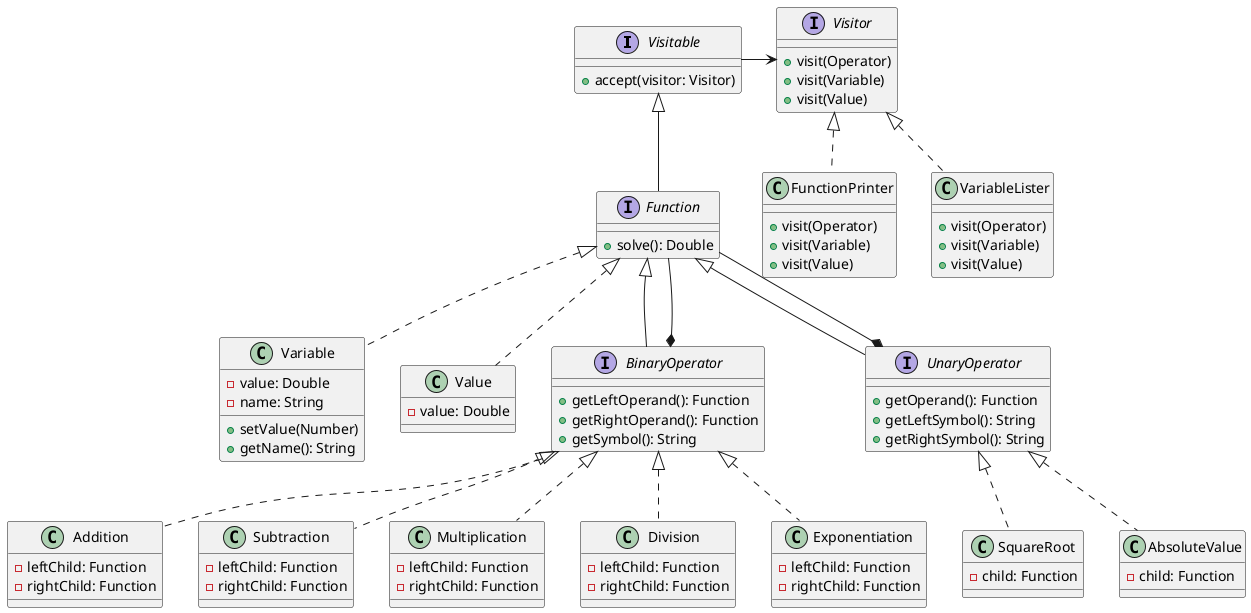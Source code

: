 @startuml
'TODO entregar como pdf
interface Visitable {
    +accept(visitor: Visitor)
}
interface Function extends Visitable{
    +solve(): Double
}
class Variable implements Function {
    -value: Double
    -name: String
    +setValue(Number)
    +getName(): String
}
class Value implements Function {
    -value: Double
}
interface BinaryOperator extends Function {
    +getLeftOperand(): Function
    +getRightOperand(): Function
    +getSymbol(): String
}
interface UnaryOperator extends Function {
    +getOperand(): Function
    +getLeftSymbol(): String
    +getRightSymbol(): String
}
class Addition implements BinaryOperator {
    -leftChild: Function
    -rightChild: Function
}
class Subtraction implements BinaryOperator {
    -leftChild: Function
    -rightChild: Function
}
class Multiplication implements BinaryOperator {
    -leftChild: Function
    -rightChild: Function
}
class Division implements BinaryOperator {
    -leftChild: Function
    -rightChild: Function
}
class SquareRoot implements UnaryOperator {
    -child: Function
}
class Exponentiation implements BinaryOperator {
    -leftChild: Function
    -rightChild: Function
}
class AbsoluteValue implements UnaryOperator {
    -child: Function
}

interface Visitor {
    +visit(Operator)
    +visit(Variable)
    +visit(Value)
}
class FunctionPrinter implements Visitor {
    +visit(Operator)
    +visit(Variable)
    +visit(Value)
}
class VariableLister implements Visitor {
    +visit(Operator)
    +visit(Variable)
    +visit(Value)
}


Function --* BinaryOperator
Function --* UnaryOperator
Visitable -> Visitor
@enduml